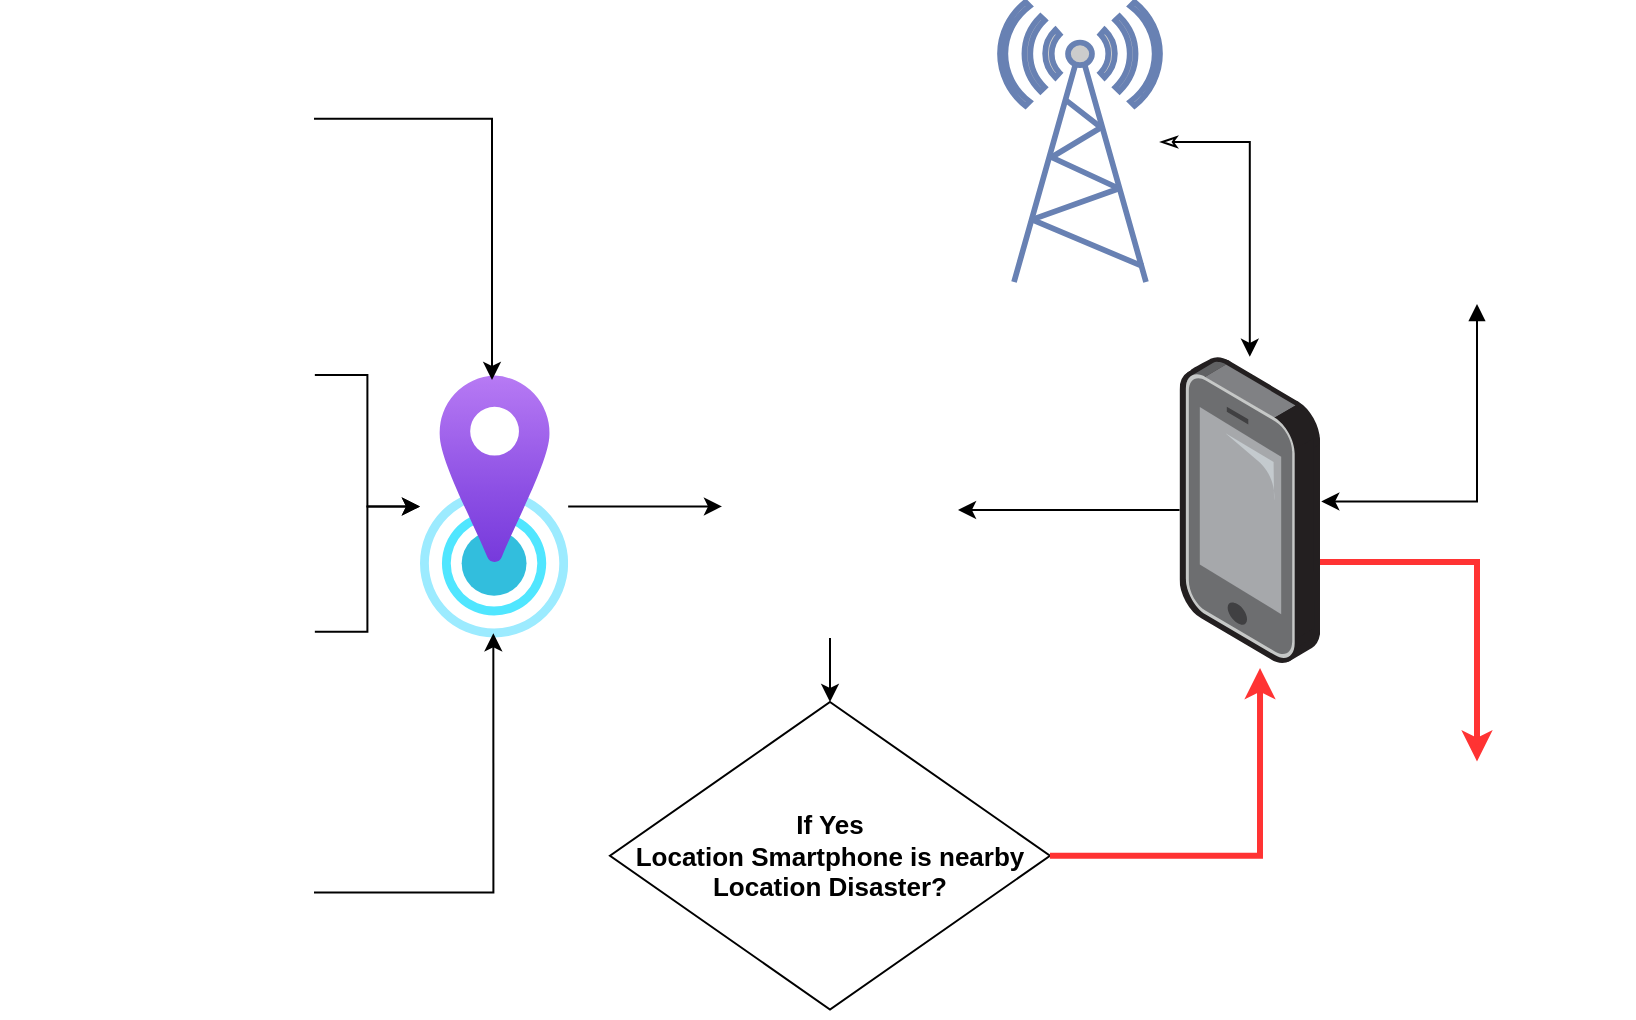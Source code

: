 <mxfile version="22.1.5" type="github">
  <diagram name="Page-1" id="B5yTWrJ47T2mOAO-xigN">
    <mxGraphModel dx="2284" dy="782" grid="1" gridSize="10" guides="1" tooltips="1" connect="1" arrows="1" fold="1" page="1" pageScale="1" pageWidth="850" pageHeight="1100" math="0" shadow="0">
      <root>
        <mxCell id="0" />
        <mxCell id="1" parent="0" />
        <mxCell id="LFtlr_HMFEoI2J_1FoKJ-4" value="" style="shape=image;verticalLabelPosition=bottom;labelBackgroundColor=default;verticalAlign=top;aspect=fixed;imageAspect=0;image=https://i.imgur.com/YR6IKgm.png;clipPath=inset(3.64% 0% 10.92% 0%);" parent="1" vertex="1">
          <mxGeometry x="-840" y="10" width="157" height="116.703" as="geometry" />
        </mxCell>
        <mxCell id="LyeWaFvupgN1CY5PztgA-12" style="edgeStyle=orthogonalEdgeStyle;rounded=0;orthogonalLoop=1;jettySize=auto;html=1;" parent="1" source="LFtlr_HMFEoI2J_1FoKJ-5" target="LyeWaFvupgN1CY5PztgA-10" edge="1">
          <mxGeometry relative="1" as="geometry" />
        </mxCell>
        <mxCell id="LFtlr_HMFEoI2J_1FoKJ-5" value="" style="shape=image;verticalLabelPosition=bottom;labelBackgroundColor=default;verticalAlign=top;aspect=fixed;imageAspect=0;image=https://i.imgur.com/BSGpTbH.png;clipPath=inset(11% 0% 17% 0%);" parent="1" vertex="1">
          <mxGeometry x="-839.58" y="140" width="157" height="113.04" as="geometry" />
        </mxCell>
        <mxCell id="LyeWaFvupgN1CY5PztgA-13" style="edgeStyle=orthogonalEdgeStyle;rounded=0;orthogonalLoop=1;jettySize=auto;html=1;" parent="1" source="LFtlr_HMFEoI2J_1FoKJ-7" target="LyeWaFvupgN1CY5PztgA-10" edge="1">
          <mxGeometry relative="1" as="geometry" />
        </mxCell>
        <mxCell id="LFtlr_HMFEoI2J_1FoKJ-7" value="" style="shape=image;verticalLabelPosition=bottom;labelBackgroundColor=default;verticalAlign=top;aspect=fixed;imageAspect=0;image=https://i.imgur.com/QXEWr8W.jpg;clipPath=inset(28.5% 0.5% 2% 0%);" parent="1" vertex="1">
          <mxGeometry x="-839.58" y="270" width="157" height="109.663" as="geometry" />
        </mxCell>
        <mxCell id="LFtlr_HMFEoI2J_1FoKJ-8" value="" style="shape=image;verticalLabelPosition=bottom;labelBackgroundColor=default;verticalAlign=top;aspect=fixed;imageAspect=0;image=https://i.imgur.com/bPgNFiQ.jpg;clipPath=inset(23.33% 0% 6.33% 0%);" parent="1" vertex="1">
          <mxGeometry x="-840" y="400" width="157" height="110.423" as="geometry" />
        </mxCell>
        <mxCell id="LyeWaFvupgN1CY5PztgA-3" value="" style="shape=image;verticalLabelPosition=bottom;labelBackgroundColor=default;verticalAlign=top;aspect=fixed;imageAspect=0;image=https://i.imgur.com/36HHbJn.png;" parent="1" vertex="1">
          <mxGeometry x="-180" y="10" width="157" height="151" as="geometry" />
        </mxCell>
        <mxCell id="LyeWaFvupgN1CY5PztgA-19" style="edgeStyle=orthogonalEdgeStyle;rounded=0;orthogonalLoop=1;jettySize=auto;html=1;startArrow=classicThin;startFill=0;" parent="1" source="LyeWaFvupgN1CY5PztgA-4" target="LyeWaFvupgN1CY5PztgA-8" edge="1">
          <mxGeometry relative="1" as="geometry" />
        </mxCell>
        <mxCell id="LyeWaFvupgN1CY5PztgA-4" value="" style="fontColor=#0066CC;verticalAlign=top;verticalLabelPosition=bottom;labelPosition=center;align=center;html=1;outlineConnect=0;fillColor=#CCCCCC;strokeColor=#6881B3;gradientColor=none;gradientDirection=north;strokeWidth=2;shape=mxgraph.networks.radio_tower;" parent="1" vertex="1">
          <mxGeometry x="-340" y="10" width="80" height="140" as="geometry" />
        </mxCell>
        <mxCell id="LyeWaFvupgN1CY5PztgA-6" value="" style="shape=image;html=1;verticalAlign=top;verticalLabelPosition=bottom;labelBackgroundColor=#ffffff;imageAspect=0;aspect=fixed;image=https://cdn0.iconfinder.com/data/icons/evericons-24px-vol-2/24/bell-alert-128.png;imageBackground=none;" parent="1" vertex="1">
          <mxGeometry x="-165.5" y="389.74" width="128" height="128" as="geometry" />
        </mxCell>
        <mxCell id="LyeWaFvupgN1CY5PztgA-23" style="edgeStyle=orthogonalEdgeStyle;rounded=0;orthogonalLoop=1;jettySize=auto;html=1;entryX=0.5;entryY=0;entryDx=0;entryDy=0;" parent="1" source="LyeWaFvupgN1CY5PztgA-7" target="LyeWaFvupgN1CY5PztgA-22" edge="1">
          <mxGeometry relative="1" as="geometry" />
        </mxCell>
        <mxCell id="LyeWaFvupgN1CY5PztgA-7" value="" style="shape=image;html=1;verticalAlign=top;verticalLabelPosition=bottom;labelBackgroundColor=#ffffff;imageAspect=0;aspect=fixed;image=https://cdn2.iconfinder.com/data/icons/whcompare-isometric-web-hosting-servers/50/cloud-server-128.png" parent="1" vertex="1">
          <mxGeometry x="-489" y="200" width="128" height="128" as="geometry" />
        </mxCell>
        <mxCell id="LyeWaFvupgN1CY5PztgA-21" style="edgeStyle=orthogonalEdgeStyle;rounded=0;orthogonalLoop=1;jettySize=auto;html=1;entryX=1;entryY=0.5;entryDx=0;entryDy=0;" parent="1" source="LyeWaFvupgN1CY5PztgA-8" target="LyeWaFvupgN1CY5PztgA-7" edge="1">
          <mxGeometry relative="1" as="geometry" />
        </mxCell>
        <mxCell id="LyeWaFvupgN1CY5PztgA-26" style="edgeStyle=orthogonalEdgeStyle;rounded=0;orthogonalLoop=1;jettySize=auto;html=1;entryX=0.5;entryY=0;entryDx=0;entryDy=0;strokeColor=#FF3333;strokeWidth=3;" parent="1" source="LyeWaFvupgN1CY5PztgA-8" target="LyeWaFvupgN1CY5PztgA-6" edge="1">
          <mxGeometry relative="1" as="geometry">
            <Array as="points">
              <mxPoint x="-101" y="290" />
            </Array>
          </mxGeometry>
        </mxCell>
        <mxCell id="LyeWaFvupgN1CY5PztgA-8" value="" style="image;points=[];aspect=fixed;html=1;align=center;shadow=0;dashed=0;image=img/lib/allied_telesis/computer_and_terminals/Smartphone.svg;" parent="1" vertex="1">
          <mxGeometry x="-250.22" y="187.4" width="70.22" height="153.2" as="geometry" />
        </mxCell>
        <mxCell id="LyeWaFvupgN1CY5PztgA-10" value="" style="image;aspect=fixed;html=1;points=[];align=center;fontSize=12;image=img/lib/azure2/general/Location.svg;" parent="1" vertex="1">
          <mxGeometry x="-630" y="196.5" width="74.08" height="131.5" as="geometry" />
        </mxCell>
        <mxCell id="LyeWaFvupgN1CY5PztgA-11" style="edgeStyle=orthogonalEdgeStyle;rounded=0;orthogonalLoop=1;jettySize=auto;html=1;entryX=0.486;entryY=0.019;entryDx=0;entryDy=0;entryPerimeter=0;" parent="1" source="LFtlr_HMFEoI2J_1FoKJ-4" target="LyeWaFvupgN1CY5PztgA-10" edge="1">
          <mxGeometry relative="1" as="geometry" />
        </mxCell>
        <mxCell id="LyeWaFvupgN1CY5PztgA-14" style="edgeStyle=orthogonalEdgeStyle;rounded=0;orthogonalLoop=1;jettySize=auto;html=1;entryX=0.495;entryY=0.982;entryDx=0;entryDy=0;entryPerimeter=0;" parent="1" source="LFtlr_HMFEoI2J_1FoKJ-8" target="LyeWaFvupgN1CY5PztgA-10" edge="1">
          <mxGeometry relative="1" as="geometry" />
        </mxCell>
        <mxCell id="LyeWaFvupgN1CY5PztgA-17" style="edgeStyle=orthogonalEdgeStyle;rounded=0;orthogonalLoop=1;jettySize=auto;html=1;entryX=0.078;entryY=0.486;entryDx=0;entryDy=0;entryPerimeter=0;" parent="1" source="LyeWaFvupgN1CY5PztgA-10" target="LyeWaFvupgN1CY5PztgA-7" edge="1">
          <mxGeometry relative="1" as="geometry" />
        </mxCell>
        <mxCell id="LyeWaFvupgN1CY5PztgA-20" style="edgeStyle=orthogonalEdgeStyle;rounded=0;orthogonalLoop=1;jettySize=auto;html=1;entryX=1.009;entryY=0.472;entryDx=0;entryDy=0;entryPerimeter=0;startArrow=block;startFill=1;" parent="1" source="LyeWaFvupgN1CY5PztgA-3" target="LyeWaFvupgN1CY5PztgA-8" edge="1">
          <mxGeometry relative="1" as="geometry" />
        </mxCell>
        <mxCell id="LyeWaFvupgN1CY5PztgA-22" value="&lt;b style=&quot;font-size: 13px;&quot;&gt;If Yes&lt;br&gt;Location Smartphone is nearby&lt;br&gt;Location Disaster?&lt;/b&gt;" style="rhombus;whiteSpace=wrap;html=1;" parent="1" vertex="1">
          <mxGeometry x="-535" y="360" width="220" height="153.74" as="geometry" />
        </mxCell>
        <mxCell id="LyeWaFvupgN1CY5PztgA-25" style="edgeStyle=orthogonalEdgeStyle;rounded=0;orthogonalLoop=1;jettySize=auto;html=1;entryX=0.573;entryY=1.016;entryDx=0;entryDy=0;entryPerimeter=0;strokeColor=#FF3333;strokeWidth=3;" parent="1" source="LyeWaFvupgN1CY5PztgA-22" target="LyeWaFvupgN1CY5PztgA-8" edge="1">
          <mxGeometry relative="1" as="geometry" />
        </mxCell>
      </root>
    </mxGraphModel>
  </diagram>
</mxfile>
